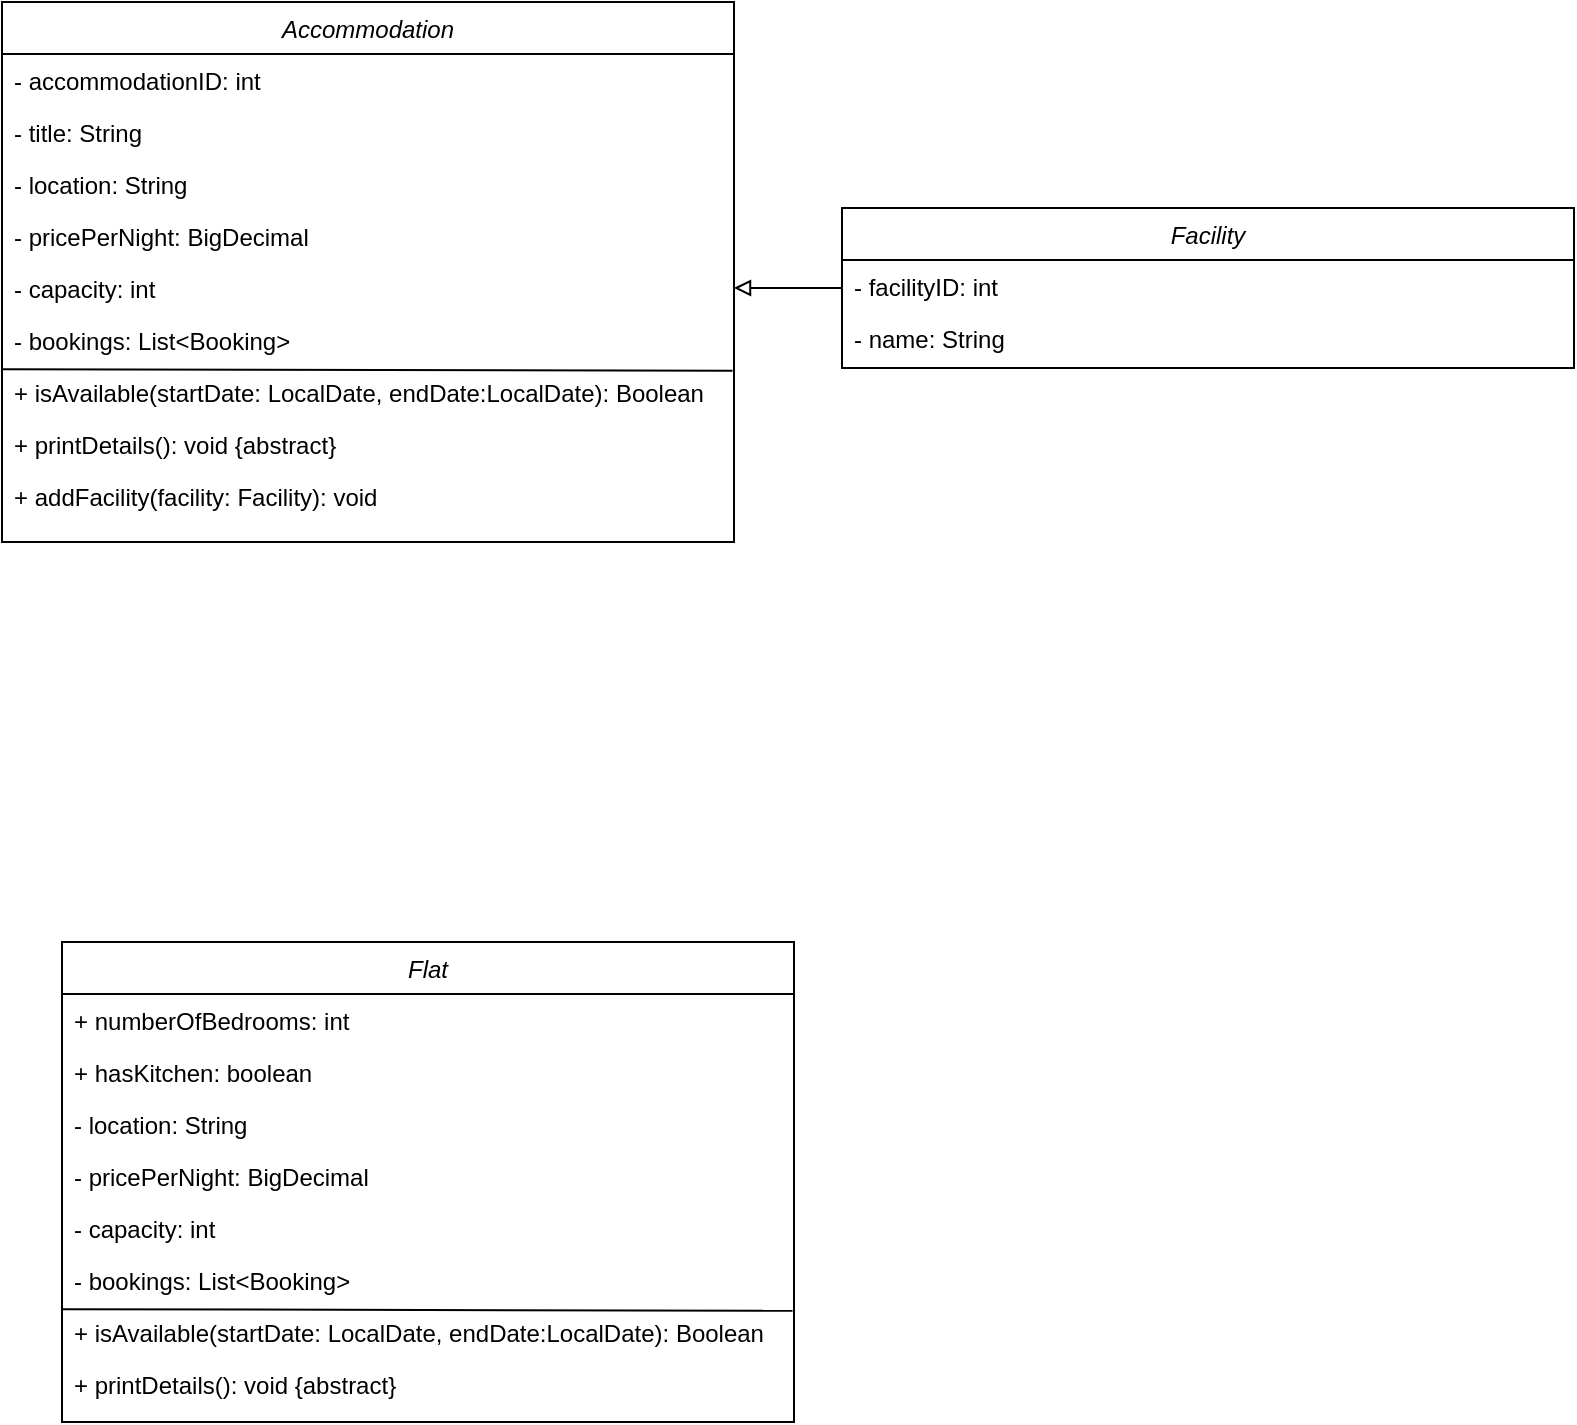 <mxfile version="28.2.8">
  <diagram id="C5RBs43oDa-KdzZeNtuy" name="Page-1">
    <mxGraphModel dx="1059" dy="590" grid="1" gridSize="10" guides="1" tooltips="1" connect="1" arrows="1" fold="1" page="1" pageScale="1" pageWidth="827" pageHeight="1169" math="0" shadow="0">
      <root>
        <mxCell id="WIyWlLk6GJQsqaUBKTNV-0" />
        <mxCell id="WIyWlLk6GJQsqaUBKTNV-1" parent="WIyWlLk6GJQsqaUBKTNV-0" />
        <mxCell id="zkfFHV4jXpPFQw0GAbJ--0" value="Accommodation" style="swimlane;fontStyle=2;align=center;verticalAlign=top;childLayout=stackLayout;horizontal=1;startSize=26;horizontalStack=0;resizeParent=1;resizeLast=0;collapsible=1;marginBottom=0;rounded=0;shadow=0;strokeWidth=1;" parent="WIyWlLk6GJQsqaUBKTNV-1" vertex="1">
          <mxGeometry x="10" y="10" width="366" height="270" as="geometry">
            <mxRectangle x="230" y="140" width="160" height="26" as="alternateBounds" />
          </mxGeometry>
        </mxCell>
        <mxCell id="zkfFHV4jXpPFQw0GAbJ--1" value="- accommodationID: int" style="text;align=left;verticalAlign=top;spacingLeft=4;spacingRight=4;overflow=hidden;rotatable=0;points=[[0,0.5],[1,0.5]];portConstraint=eastwest;" parent="zkfFHV4jXpPFQw0GAbJ--0" vertex="1">
          <mxGeometry y="26" width="366" height="26" as="geometry" />
        </mxCell>
        <mxCell id="zkfFHV4jXpPFQw0GAbJ--2" value="- title: String" style="text;align=left;verticalAlign=top;spacingLeft=4;spacingRight=4;overflow=hidden;rotatable=0;points=[[0,0.5],[1,0.5]];portConstraint=eastwest;rounded=0;shadow=0;html=0;" parent="zkfFHV4jXpPFQw0GAbJ--0" vertex="1">
          <mxGeometry y="52" width="366" height="26" as="geometry" />
        </mxCell>
        <mxCell id="zkfFHV4jXpPFQw0GAbJ--3" value="- location: String&#xa;" style="text;align=left;verticalAlign=top;spacingLeft=4;spacingRight=4;overflow=hidden;rotatable=0;points=[[0,0.5],[1,0.5]];portConstraint=eastwest;rounded=0;shadow=0;html=0;" parent="zkfFHV4jXpPFQw0GAbJ--0" vertex="1">
          <mxGeometry y="78" width="366" height="26" as="geometry" />
        </mxCell>
        <mxCell id="A8OxmwOQw2GTd8wpq_th-0" value="- pricePerNight: BigDecimal&#xa;" style="text;align=left;verticalAlign=top;spacingLeft=4;spacingRight=4;overflow=hidden;rotatable=0;points=[[0,0.5],[1,0.5]];portConstraint=eastwest;rounded=0;shadow=0;html=0;" vertex="1" parent="zkfFHV4jXpPFQw0GAbJ--0">
          <mxGeometry y="104" width="366" height="26" as="geometry" />
        </mxCell>
        <mxCell id="A8OxmwOQw2GTd8wpq_th-1" value="- capacity: int&#xa;" style="text;align=left;verticalAlign=top;spacingLeft=4;spacingRight=4;overflow=hidden;rotatable=0;points=[[0,0.5],[1,0.5]];portConstraint=eastwest;rounded=0;shadow=0;html=0;" vertex="1" parent="zkfFHV4jXpPFQw0GAbJ--0">
          <mxGeometry y="130" width="366" height="26" as="geometry" />
        </mxCell>
        <mxCell id="A8OxmwOQw2GTd8wpq_th-2" value="- bookings: List&lt;Booking&gt;&#xa;" style="text;align=left;verticalAlign=top;spacingLeft=4;spacingRight=4;overflow=hidden;rotatable=0;points=[[0,0.5],[1,0.5]];portConstraint=eastwest;rounded=0;shadow=0;html=0;" vertex="1" parent="zkfFHV4jXpPFQw0GAbJ--0">
          <mxGeometry y="156" width="366" height="26" as="geometry" />
        </mxCell>
        <mxCell id="A8OxmwOQw2GTd8wpq_th-5" value="" style="endArrow=none;html=1;rounded=0;exitX=0;exitY=0.061;exitDx=0;exitDy=0;exitPerimeter=0;entryX=0.998;entryY=1.093;entryDx=0;entryDy=0;entryPerimeter=0;" edge="1" parent="zkfFHV4jXpPFQw0GAbJ--0" source="A8OxmwOQw2GTd8wpq_th-3" target="A8OxmwOQw2GTd8wpq_th-2">
          <mxGeometry width="50" height="50" relative="1" as="geometry">
            <mxPoint x="290" y="130" as="sourcePoint" />
            <mxPoint x="340" y="80" as="targetPoint" />
          </mxGeometry>
        </mxCell>
        <mxCell id="A8OxmwOQw2GTd8wpq_th-3" value="+ isAvailable(startDate: LocalDate, endDate:LocalDate): Boolean" style="text;align=left;verticalAlign=top;spacingLeft=4;spacingRight=4;overflow=hidden;rotatable=0;points=[[0,0.5],[1,0.5]];portConstraint=eastwest;rounded=0;shadow=0;html=0;" vertex="1" parent="zkfFHV4jXpPFQw0GAbJ--0">
          <mxGeometry y="182" width="366" height="26" as="geometry" />
        </mxCell>
        <mxCell id="A8OxmwOQw2GTd8wpq_th-8" value="+ printDetails(): void {abstract}" style="text;align=left;verticalAlign=top;spacingLeft=4;spacingRight=4;overflow=hidden;rotatable=0;points=[[0,0.5],[1,0.5]];portConstraint=eastwest;rounded=0;shadow=0;html=0;" vertex="1" parent="zkfFHV4jXpPFQw0GAbJ--0">
          <mxGeometry y="208" width="366" height="26" as="geometry" />
        </mxCell>
        <mxCell id="A8OxmwOQw2GTd8wpq_th-19" value="+ addFacility(facility: Facility): void " style="text;align=left;verticalAlign=top;spacingLeft=4;spacingRight=4;overflow=hidden;rotatable=0;points=[[0,0.5],[1,0.5]];portConstraint=eastwest;rounded=0;shadow=0;html=0;" vertex="1" parent="zkfFHV4jXpPFQw0GAbJ--0">
          <mxGeometry y="234" width="366" height="26" as="geometry" />
        </mxCell>
        <mxCell id="A8OxmwOQw2GTd8wpq_th-9" value="Flat" style="swimlane;fontStyle=2;align=center;verticalAlign=top;childLayout=stackLayout;horizontal=1;startSize=26;horizontalStack=0;resizeParent=1;resizeLast=0;collapsible=1;marginBottom=0;rounded=0;shadow=0;strokeWidth=1;" vertex="1" parent="WIyWlLk6GJQsqaUBKTNV-1">
          <mxGeometry x="40" y="480" width="366" height="240" as="geometry">
            <mxRectangle x="230" y="140" width="160" height="26" as="alternateBounds" />
          </mxGeometry>
        </mxCell>
        <mxCell id="A8OxmwOQw2GTd8wpq_th-10" value="+ numberOfBedrooms: int" style="text;align=left;verticalAlign=top;spacingLeft=4;spacingRight=4;overflow=hidden;rotatable=0;points=[[0,0.5],[1,0.5]];portConstraint=eastwest;" vertex="1" parent="A8OxmwOQw2GTd8wpq_th-9">
          <mxGeometry y="26" width="366" height="26" as="geometry" />
        </mxCell>
        <mxCell id="A8OxmwOQw2GTd8wpq_th-11" value="+ hasKitchen: boolean" style="text;align=left;verticalAlign=top;spacingLeft=4;spacingRight=4;overflow=hidden;rotatable=0;points=[[0,0.5],[1,0.5]];portConstraint=eastwest;rounded=0;shadow=0;html=0;" vertex="1" parent="A8OxmwOQw2GTd8wpq_th-9">
          <mxGeometry y="52" width="366" height="26" as="geometry" />
        </mxCell>
        <mxCell id="A8OxmwOQw2GTd8wpq_th-12" value="- location: String&#xa;" style="text;align=left;verticalAlign=top;spacingLeft=4;spacingRight=4;overflow=hidden;rotatable=0;points=[[0,0.5],[1,0.5]];portConstraint=eastwest;rounded=0;shadow=0;html=0;" vertex="1" parent="A8OxmwOQw2GTd8wpq_th-9">
          <mxGeometry y="78" width="366" height="26" as="geometry" />
        </mxCell>
        <mxCell id="A8OxmwOQw2GTd8wpq_th-13" value="- pricePerNight: BigDecimal&#xa;" style="text;align=left;verticalAlign=top;spacingLeft=4;spacingRight=4;overflow=hidden;rotatable=0;points=[[0,0.5],[1,0.5]];portConstraint=eastwest;rounded=0;shadow=0;html=0;" vertex="1" parent="A8OxmwOQw2GTd8wpq_th-9">
          <mxGeometry y="104" width="366" height="26" as="geometry" />
        </mxCell>
        <mxCell id="A8OxmwOQw2GTd8wpq_th-14" value="- capacity: int&#xa;" style="text;align=left;verticalAlign=top;spacingLeft=4;spacingRight=4;overflow=hidden;rotatable=0;points=[[0,0.5],[1,0.5]];portConstraint=eastwest;rounded=0;shadow=0;html=0;" vertex="1" parent="A8OxmwOQw2GTd8wpq_th-9">
          <mxGeometry y="130" width="366" height="26" as="geometry" />
        </mxCell>
        <mxCell id="A8OxmwOQw2GTd8wpq_th-15" value="- bookings: List&lt;Booking&gt;&#xa;" style="text;align=left;verticalAlign=top;spacingLeft=4;spacingRight=4;overflow=hidden;rotatable=0;points=[[0,0.5],[1,0.5]];portConstraint=eastwest;rounded=0;shadow=0;html=0;" vertex="1" parent="A8OxmwOQw2GTd8wpq_th-9">
          <mxGeometry y="156" width="366" height="26" as="geometry" />
        </mxCell>
        <mxCell id="A8OxmwOQw2GTd8wpq_th-16" value="" style="endArrow=none;html=1;rounded=0;exitX=0;exitY=0.061;exitDx=0;exitDy=0;exitPerimeter=0;entryX=0.998;entryY=1.093;entryDx=0;entryDy=0;entryPerimeter=0;" edge="1" parent="A8OxmwOQw2GTd8wpq_th-9" source="A8OxmwOQw2GTd8wpq_th-17" target="A8OxmwOQw2GTd8wpq_th-15">
          <mxGeometry width="50" height="50" relative="1" as="geometry">
            <mxPoint x="290" y="130" as="sourcePoint" />
            <mxPoint x="340" y="80" as="targetPoint" />
          </mxGeometry>
        </mxCell>
        <mxCell id="A8OxmwOQw2GTd8wpq_th-17" value="+ isAvailable(startDate: LocalDate, endDate:LocalDate): Boolean" style="text;align=left;verticalAlign=top;spacingLeft=4;spacingRight=4;overflow=hidden;rotatable=0;points=[[0,0.5],[1,0.5]];portConstraint=eastwest;rounded=0;shadow=0;html=0;" vertex="1" parent="A8OxmwOQw2GTd8wpq_th-9">
          <mxGeometry y="182" width="366" height="26" as="geometry" />
        </mxCell>
        <mxCell id="A8OxmwOQw2GTd8wpq_th-18" value="+ printDetails(): void {abstract}" style="text;align=left;verticalAlign=top;spacingLeft=4;spacingRight=4;overflow=hidden;rotatable=0;points=[[0,0.5],[1,0.5]];portConstraint=eastwest;rounded=0;shadow=0;html=0;" vertex="1" parent="A8OxmwOQw2GTd8wpq_th-9">
          <mxGeometry y="208" width="366" height="26" as="geometry" />
        </mxCell>
        <mxCell id="A8OxmwOQw2GTd8wpq_th-31" style="edgeStyle=orthogonalEdgeStyle;rounded=0;orthogonalLoop=1;jettySize=auto;html=1;entryX=1;entryY=0.5;entryDx=0;entryDy=0;endArrow=block;endFill=0;" edge="1" parent="WIyWlLk6GJQsqaUBKTNV-1" source="A8OxmwOQw2GTd8wpq_th-20" target="A8OxmwOQw2GTd8wpq_th-1">
          <mxGeometry relative="1" as="geometry" />
        </mxCell>
        <mxCell id="A8OxmwOQw2GTd8wpq_th-20" value="Facility" style="swimlane;fontStyle=2;align=center;verticalAlign=top;childLayout=stackLayout;horizontal=1;startSize=26;horizontalStack=0;resizeParent=1;resizeLast=0;collapsible=1;marginBottom=0;rounded=0;shadow=0;strokeWidth=1;" vertex="1" parent="WIyWlLk6GJQsqaUBKTNV-1">
          <mxGeometry x="430" y="113" width="366" height="80" as="geometry">
            <mxRectangle x="230" y="140" width="160" height="26" as="alternateBounds" />
          </mxGeometry>
        </mxCell>
        <mxCell id="A8OxmwOQw2GTd8wpq_th-21" value="- facilityID: int" style="text;align=left;verticalAlign=top;spacingLeft=4;spacingRight=4;overflow=hidden;rotatable=0;points=[[0,0.5],[1,0.5]];portConstraint=eastwest;" vertex="1" parent="A8OxmwOQw2GTd8wpq_th-20">
          <mxGeometry y="26" width="366" height="26" as="geometry" />
        </mxCell>
        <mxCell id="A8OxmwOQw2GTd8wpq_th-22" value="- name: String" style="text;align=left;verticalAlign=top;spacingLeft=4;spacingRight=4;overflow=hidden;rotatable=0;points=[[0,0.5],[1,0.5]];portConstraint=eastwest;rounded=0;shadow=0;html=0;" vertex="1" parent="A8OxmwOQw2GTd8wpq_th-20">
          <mxGeometry y="52" width="366" height="26" as="geometry" />
        </mxCell>
      </root>
    </mxGraphModel>
  </diagram>
</mxfile>
